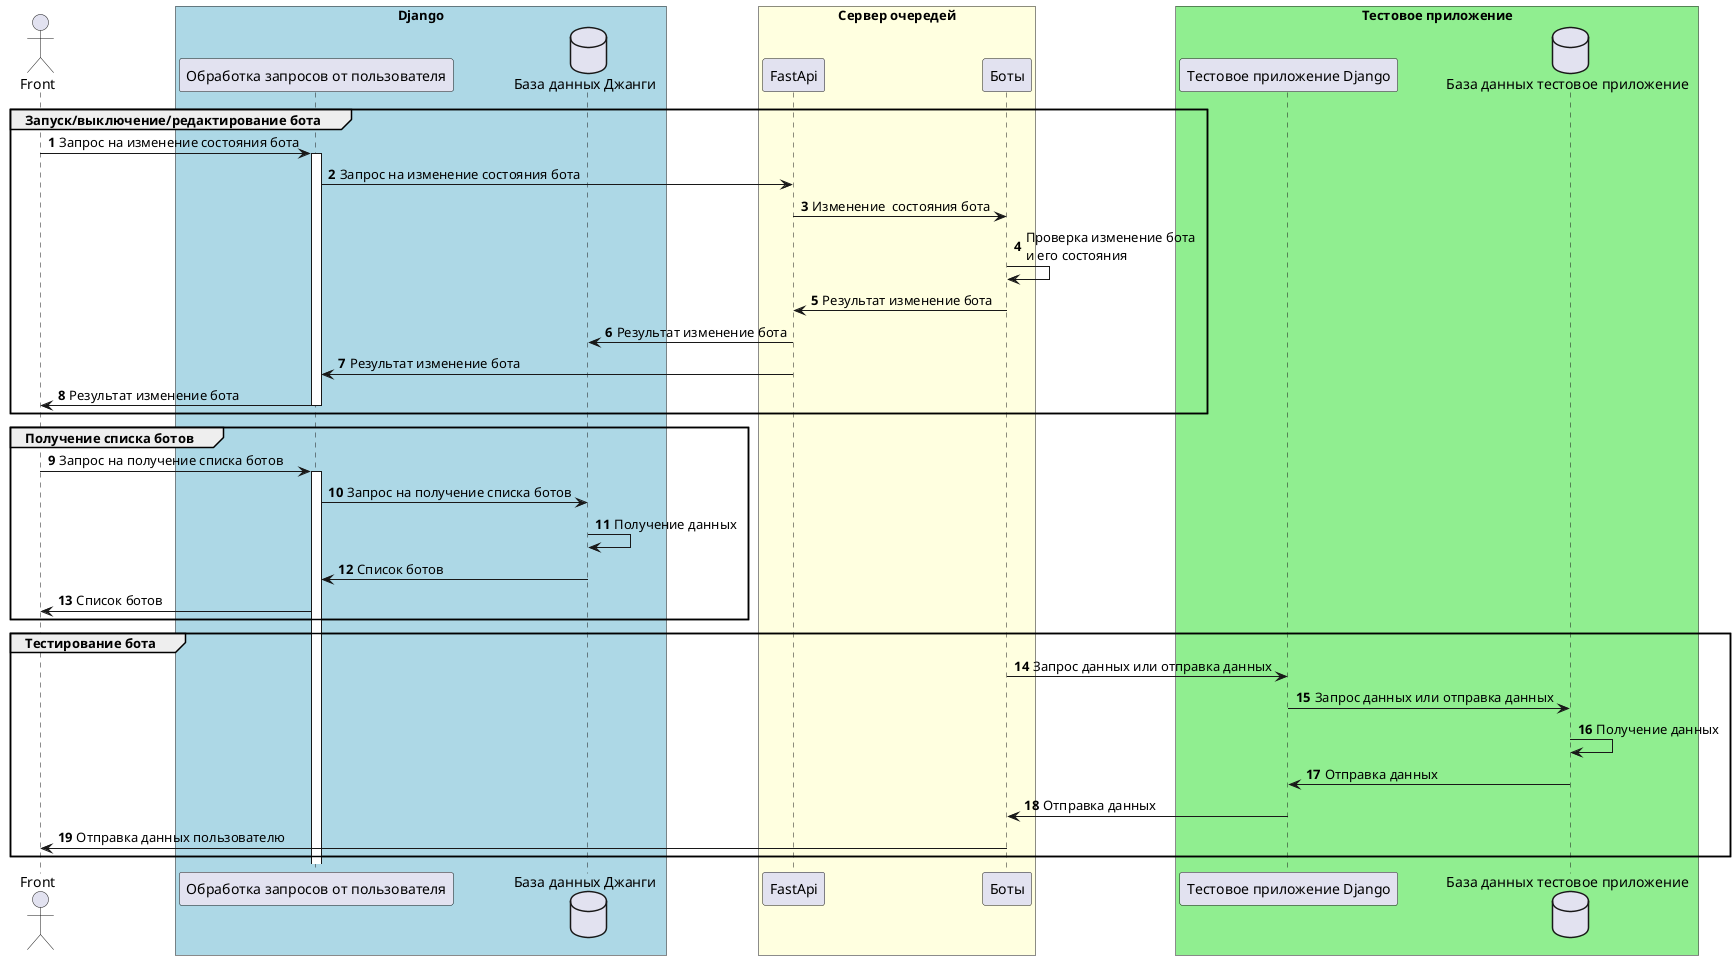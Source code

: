 @startuml
actor "Front" as front
autonumber

box "Django" #LightBlue
    participant "Обработка запросов от пользователя" as dj
    database "База данных Джанги" as db
end box

box "Сервер очередей" #LightYellow
    participant "FastApi" as quire
    participant "Боты" as bots

end box

box "Тестовое приложение" #LightGreen
    participant "Тестовое приложение Django" as test
    database "База данных тестовое приложение" as dbt
end box

group Запуск/выключение/редактирование бота
    front -> dj++: Запрос на изменение состояния бота
    dj -> quire: Запрос на изменение состояния бота
    quire -> bots: Изменение  состояния бота
    bots -> bots: Проверка изменение бота\nи его состояния
    bots -> quire: Результат изменение бота
    quire -> db: Результат изменение бота
    quire -> dj: Результат изменение бота
    dj ->  front--:  Результат изменение бота
end

group Получение списка ботов
    front -> dj++: Запрос на получение списка ботов
    dj -> db: Запрос на получение списка ботов
    db -> db: Получение данных
    db -> dj: Cписок ботов
    dj -> front: Cписок ботов
end

group Тестирование бота
    bots -> test: Запрос данных или отправка данных
    test -> dbt: Запрос данных или отправка данных
    dbt -> dbt: Получение данных
    dbt -> test: Отправка данных
    test -> bots: Отправка данных
    bots -> front: Отправка данных пользователю
end
@enduml